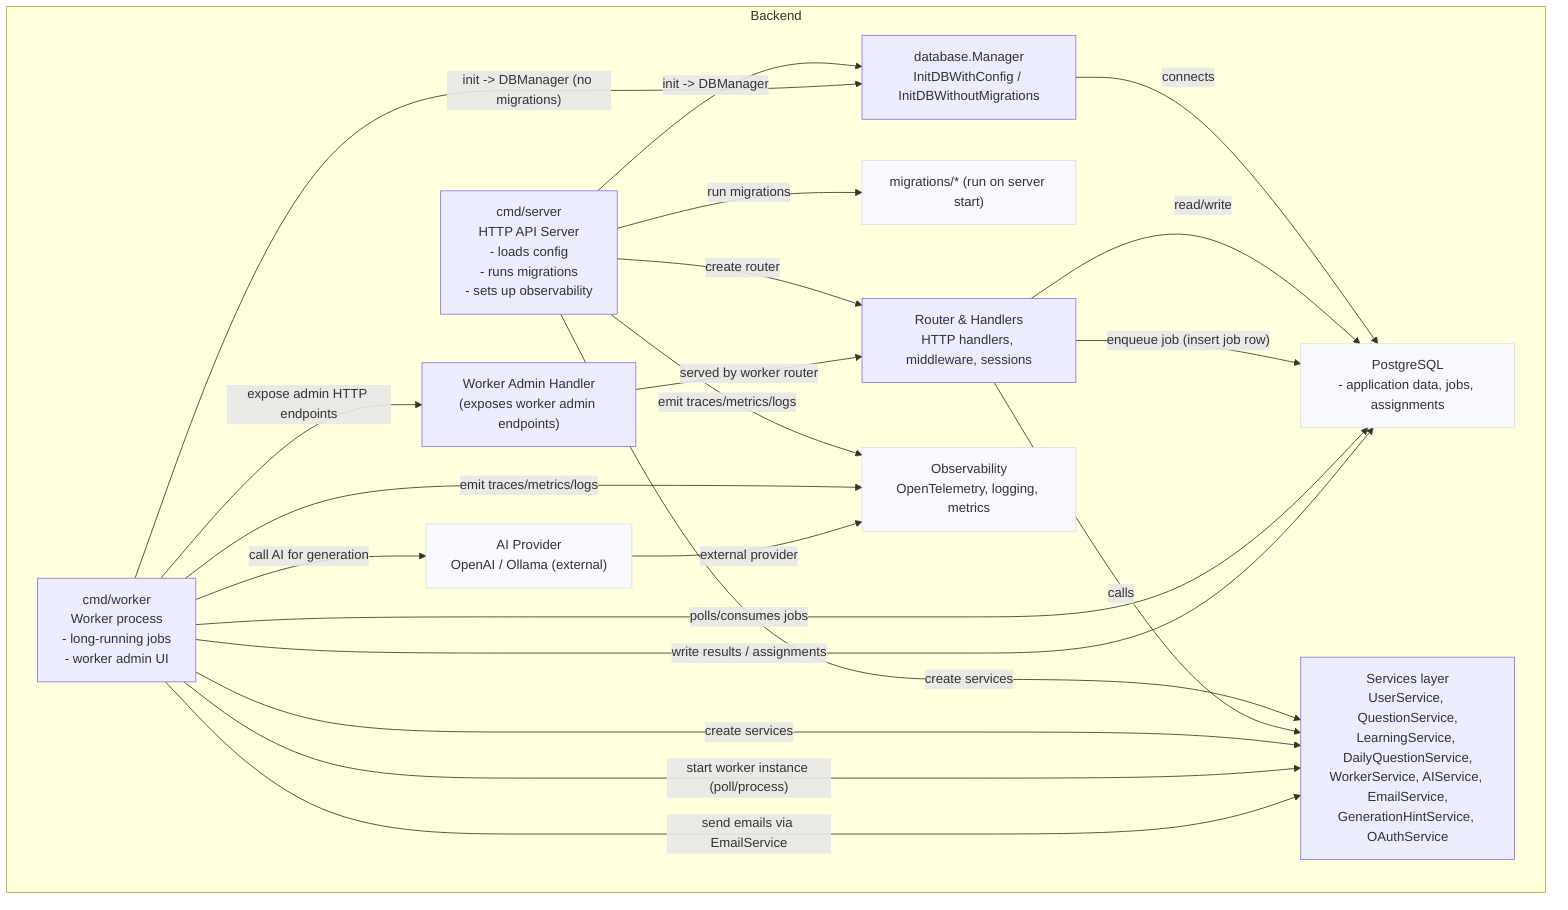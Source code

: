 flowchart TD
  %% Backend production architecture (no tests)
  subgraph Backend
    Server["cmd/server\nHTTP API Server\n- loads config\n- runs migrations\n- sets up observability"]
    Worker["cmd/worker\nWorker process\n- long-running jobs\n- worker admin UI"]
    DB["PostgreSQL\n- application data, jobs, assignments"]
    Obs["Observability\nOpenTelemetry, logging, metrics"]
    AI["AI Provider\nOpenAI / Ollama (external)"]
    Services["Services layer\nUserService, QuestionService,\nLearningService, DailyQuestionService,\nWorkerService, AIService, EmailService,\nGenerationHintService, OAuthService"]
    Router["Router & Handlers\nHTTP handlers, middleware, sessions"]
    DBManager["database.Manager\nInitDBWithConfig / InitDBWithoutMigrations"]
    Migrations["migrations/* (run on server start)"]
    AdminHandler["Worker Admin Handler\n(exposes worker admin endpoints)"]
  end

  %% Initialization and control flow
  Server -->|"init -> DBManager"| DBManager
  DBManager -->|"connects"| DB
  Server -->|"run migrations"| Migrations
  Server -->|"create services"| Services
  Server -->|"create router"| Router
  Router -->|"calls"| Services
  Router -->|"read/write"| DB
  Router -->|"enqueue job (insert job row)"| DB

  %% Worker flows
  Worker -->|"init -> DBManager (no migrations)"| DBManager
  Worker -->|"create services"| Services
  Worker -->|"start worker instance (poll/process)"| Services
  Worker -->|"polls/consumes jobs"| DB
  Worker -->|"write results / assignments"| DB
  Worker -->|"call AI for generation"| AI
  Worker -->|"send emails via EmailService"| Services
  Worker -->|"expose admin HTTP endpoints"| AdminHandler
  AdminHandler -->|"served by worker router"| Router

  %% Observability and external
  Server -->|"emit traces/metrics/logs"| Obs
  Worker -->|"emit traces/metrics/logs"| Obs
  AI -->|"external provider"| Obs

  classDef infra fill:#f8f8ff,stroke:#ddd
  class DB,Obs,AI,Migrations infra